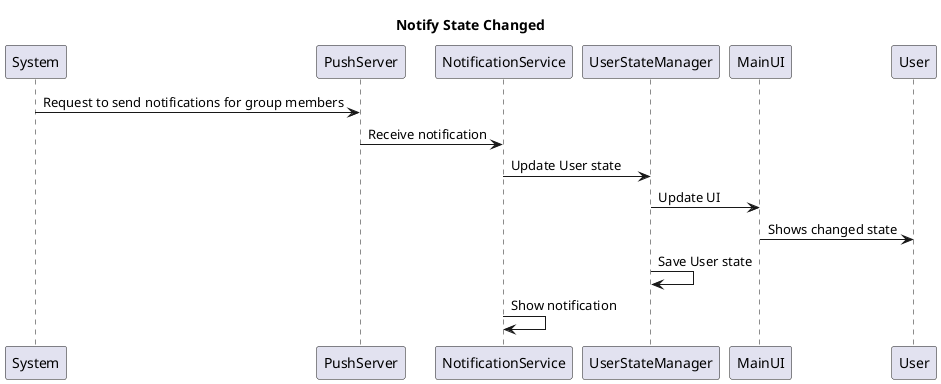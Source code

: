 @startuml
title Notify State Changed
System -> PushServer : Request to send notifications for group members
PushServer -> NotificationService : Receive notification
NotificationService -> UserStateManager : Update User state
UserStateManager -> MainUI : Update UI
MainUI -> User : Shows changed state
UserStateManager -> UserStateManager : Save User state
NotificationService -> NotificationService : Show notification
@enduml